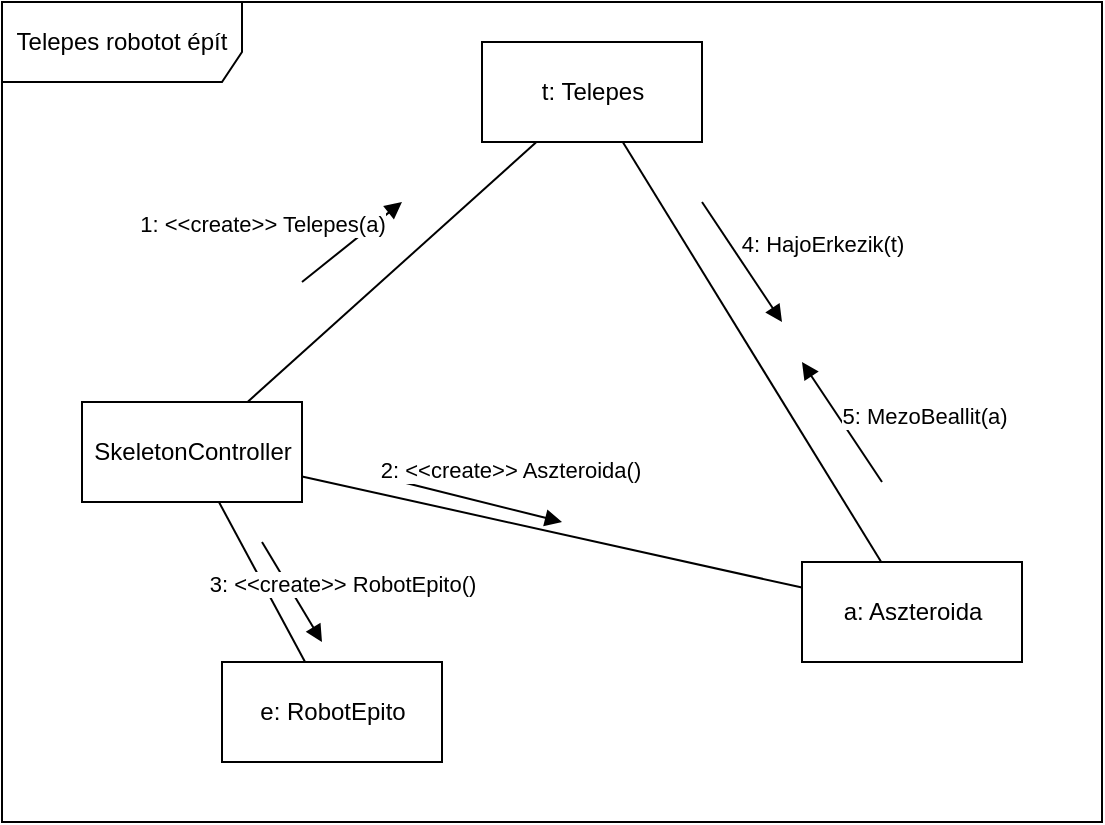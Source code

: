 <mxfile version="14.4.8" type="github">
  <diagram id="iL3k7XcaUQwhEXji2diZ" name="Page-1">
    <mxGraphModel dx="1038" dy="548" grid="1" gridSize="10" guides="1" tooltips="1" connect="1" arrows="1" fold="1" page="1" pageScale="1" pageWidth="850" pageHeight="1100" math="0" shadow="0">
      <root>
        <mxCell id="0" />
        <mxCell id="1" parent="0" />
        <mxCell id="ItiB5R7a2HmLv1XGC4YS-1" value="Telepes robotot épít" style="shape=umlFrame;whiteSpace=wrap;html=1;width=120;height=40;" parent="1" vertex="1">
          <mxGeometry x="10" y="10" width="550" height="410" as="geometry" />
        </mxCell>
        <mxCell id="aNzbc31fKJ_Hpfi3j9VX-1" value="t: Telepes" style="html=1;" parent="1" vertex="1">
          <mxGeometry x="250" y="30" width="110" height="50" as="geometry" />
        </mxCell>
        <mxCell id="aNzbc31fKJ_Hpfi3j9VX-2" value="e: RobotEpito" style="html=1;" parent="1" vertex="1">
          <mxGeometry x="120" y="340" width="110" height="50" as="geometry" />
        </mxCell>
        <mxCell id="aNzbc31fKJ_Hpfi3j9VX-3" value="SkeletonController" style="html=1;" parent="1" vertex="1">
          <mxGeometry x="50" y="210" width="110" height="50" as="geometry" />
        </mxCell>
        <mxCell id="aNzbc31fKJ_Hpfi3j9VX-4" value="" style="html=1;verticalAlign=bottom;endArrow=none;endFill=0;" parent="1" source="aNzbc31fKJ_Hpfi3j9VX-3" target="aNzbc31fKJ_Hpfi3j9VX-1" edge="1">
          <mxGeometry width="80" relative="1" as="geometry">
            <mxPoint x="380" y="180" as="sourcePoint" />
            <mxPoint x="460" y="180" as="targetPoint" />
          </mxGeometry>
        </mxCell>
        <mxCell id="aNzbc31fKJ_Hpfi3j9VX-5" value="" style="html=1;verticalAlign=bottom;endArrow=none;endFill=0;" parent="1" source="aNzbc31fKJ_Hpfi3j9VX-3" target="aNzbc31fKJ_Hpfi3j9VX-2" edge="1">
          <mxGeometry width="80" relative="1" as="geometry">
            <mxPoint x="209.231" y="270" as="sourcePoint" />
            <mxPoint x="350.769" y="190" as="targetPoint" />
          </mxGeometry>
        </mxCell>
        <mxCell id="aNzbc31fKJ_Hpfi3j9VX-6" value="1: &amp;lt;&amp;lt;create&amp;gt;&amp;gt; Telepes(a)" style="html=1;verticalAlign=bottom;endArrow=block;" parent="1" edge="1">
          <mxGeometry x="-1" y="28" width="80" relative="1" as="geometry">
            <mxPoint x="160" y="150" as="sourcePoint" />
            <mxPoint x="210" y="110" as="targetPoint" />
            <mxPoint x="-3" y="2" as="offset" />
          </mxGeometry>
        </mxCell>
        <mxCell id="aNzbc31fKJ_Hpfi3j9VX-8" value="a: Aszteroida" style="html=1;" parent="1" vertex="1">
          <mxGeometry x="410" y="290" width="110" height="50" as="geometry" />
        </mxCell>
        <mxCell id="aNzbc31fKJ_Hpfi3j9VX-12" value="" style="html=1;verticalAlign=bottom;endArrow=none;endFill=0;" parent="1" source="aNzbc31fKJ_Hpfi3j9VX-3" target="aNzbc31fKJ_Hpfi3j9VX-8" edge="1">
          <mxGeometry width="80" relative="1" as="geometry">
            <mxPoint x="160" y="230" as="sourcePoint" />
            <mxPoint x="300" y="130" as="targetPoint" />
          </mxGeometry>
        </mxCell>
        <mxCell id="aNzbc31fKJ_Hpfi3j9VX-13" value="2: &amp;lt;&amp;lt;create&amp;gt;&amp;gt; Aszteroida()" style="html=1;verticalAlign=bottom;endArrow=block;" parent="1" edge="1">
          <mxGeometry x="0.288" y="10" width="80" relative="1" as="geometry">
            <mxPoint x="210" y="250" as="sourcePoint" />
            <mxPoint x="290" y="270" as="targetPoint" />
            <mxPoint as="offset" />
          </mxGeometry>
        </mxCell>
        <mxCell id="aNzbc31fKJ_Hpfi3j9VX-14" value="3: &amp;lt;&amp;lt;create&amp;gt;&amp;gt; RobotEpito()" style="html=1;verticalAlign=bottom;endArrow=block;" parent="1" edge="1">
          <mxGeometry x="0.588" y="19" width="80" relative="1" as="geometry">
            <mxPoint x="140" y="280" as="sourcePoint" />
            <mxPoint x="170" y="330" as="targetPoint" />
            <mxPoint as="offset" />
          </mxGeometry>
        </mxCell>
        <mxCell id="aNzbc31fKJ_Hpfi3j9VX-16" value="4: HajoErkezik(t)" style="html=1;verticalAlign=bottom;endArrow=block;" parent="1" edge="1">
          <mxGeometry x="0.615" y="33" width="80" relative="1" as="geometry">
            <mxPoint x="360" y="110" as="sourcePoint" />
            <mxPoint x="400" y="170" as="targetPoint" />
            <mxPoint as="offset" />
          </mxGeometry>
        </mxCell>
        <mxCell id="VtVtpAuPuRpJdiW_7L0x-1" value="" style="endArrow=none;html=1;" parent="1" source="aNzbc31fKJ_Hpfi3j9VX-8" target="aNzbc31fKJ_Hpfi3j9VX-1" edge="1">
          <mxGeometry width="50" height="50" relative="1" as="geometry">
            <mxPoint x="400" y="310" as="sourcePoint" />
            <mxPoint x="450" y="260" as="targetPoint" />
          </mxGeometry>
        </mxCell>
        <mxCell id="VtVtpAuPuRpJdiW_7L0x-5" value="5: MezoBeallit(a)" style="html=1;verticalAlign=bottom;endArrow=block;" parent="1" edge="1">
          <mxGeometry x="-0.76" y="-31" width="80" relative="1" as="geometry">
            <mxPoint x="450" y="250" as="sourcePoint" />
            <mxPoint x="410" y="190" as="targetPoint" />
            <mxPoint as="offset" />
          </mxGeometry>
        </mxCell>
      </root>
    </mxGraphModel>
  </diagram>
</mxfile>
